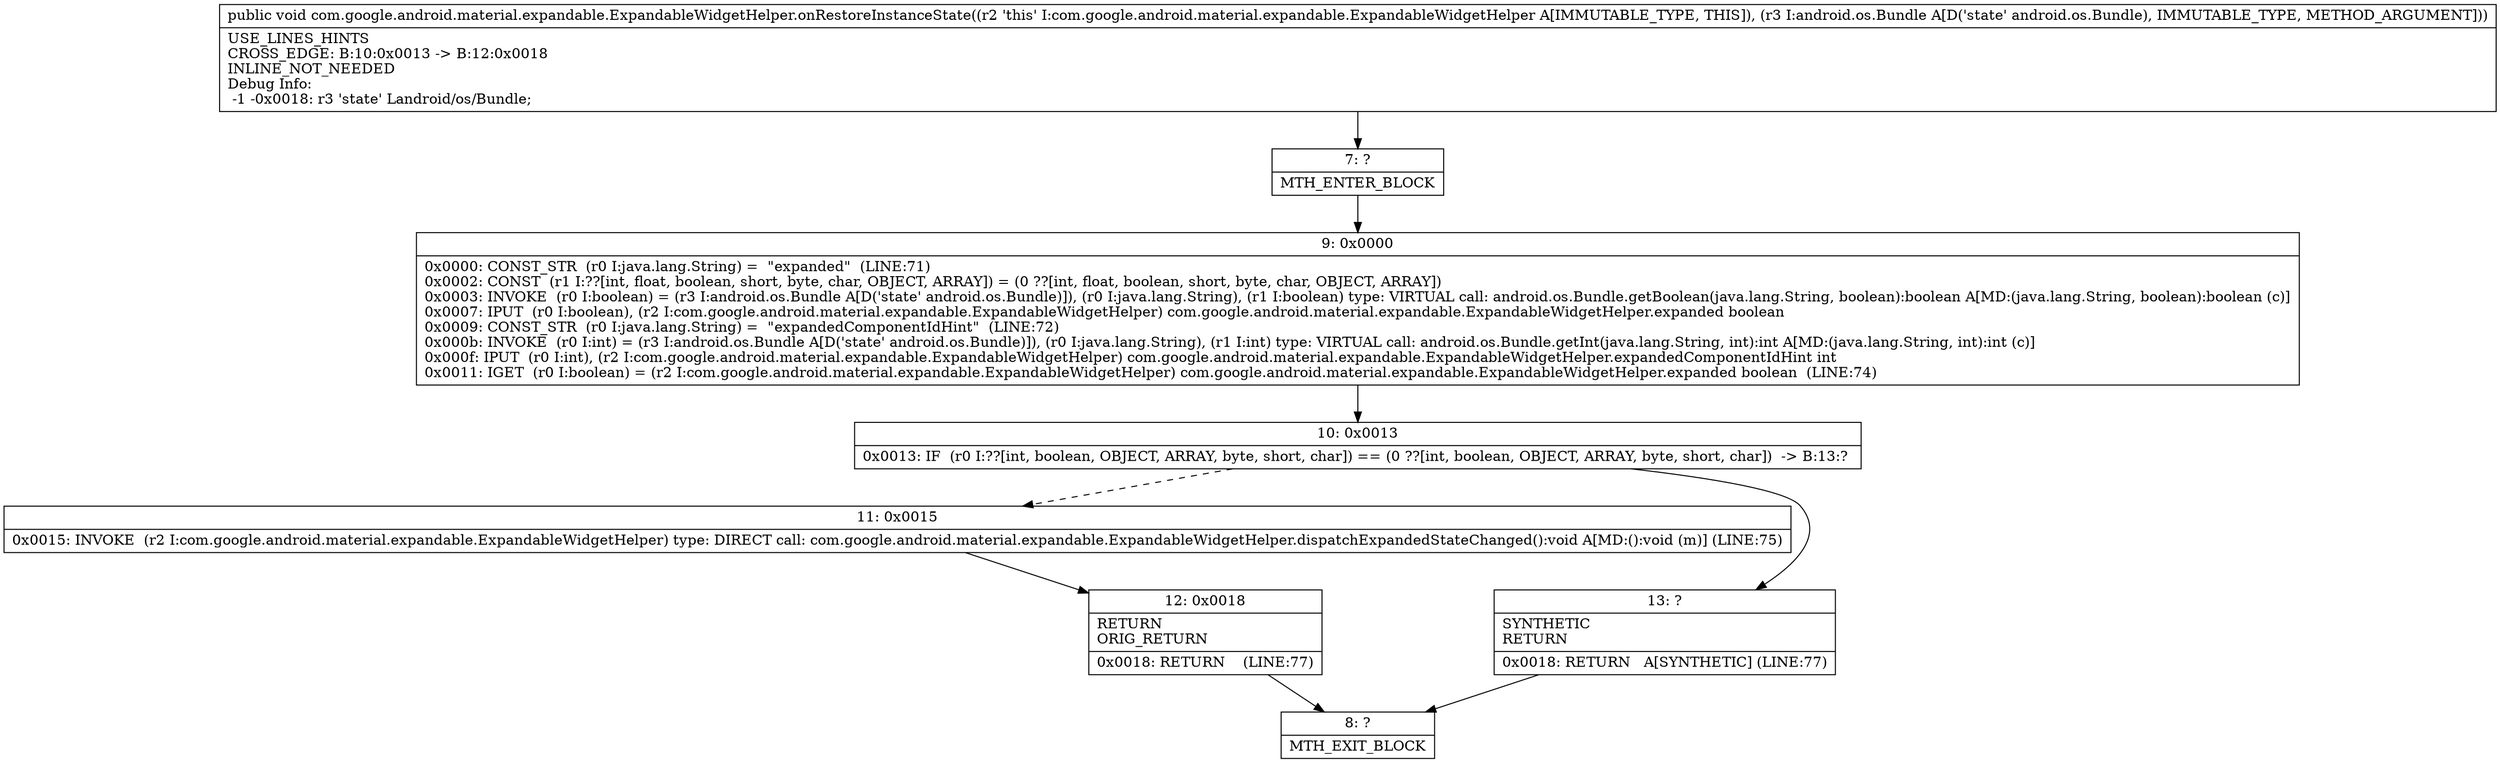 digraph "CFG forcom.google.android.material.expandable.ExpandableWidgetHelper.onRestoreInstanceState(Landroid\/os\/Bundle;)V" {
Node_7 [shape=record,label="{7\:\ ?|MTH_ENTER_BLOCK\l}"];
Node_9 [shape=record,label="{9\:\ 0x0000|0x0000: CONST_STR  (r0 I:java.lang.String) =  \"expanded\"  (LINE:71)\l0x0002: CONST  (r1 I:??[int, float, boolean, short, byte, char, OBJECT, ARRAY]) = (0 ??[int, float, boolean, short, byte, char, OBJECT, ARRAY]) \l0x0003: INVOKE  (r0 I:boolean) = (r3 I:android.os.Bundle A[D('state' android.os.Bundle)]), (r0 I:java.lang.String), (r1 I:boolean) type: VIRTUAL call: android.os.Bundle.getBoolean(java.lang.String, boolean):boolean A[MD:(java.lang.String, boolean):boolean (c)]\l0x0007: IPUT  (r0 I:boolean), (r2 I:com.google.android.material.expandable.ExpandableWidgetHelper) com.google.android.material.expandable.ExpandableWidgetHelper.expanded boolean \l0x0009: CONST_STR  (r0 I:java.lang.String) =  \"expandedComponentIdHint\"  (LINE:72)\l0x000b: INVOKE  (r0 I:int) = (r3 I:android.os.Bundle A[D('state' android.os.Bundle)]), (r0 I:java.lang.String), (r1 I:int) type: VIRTUAL call: android.os.Bundle.getInt(java.lang.String, int):int A[MD:(java.lang.String, int):int (c)]\l0x000f: IPUT  (r0 I:int), (r2 I:com.google.android.material.expandable.ExpandableWidgetHelper) com.google.android.material.expandable.ExpandableWidgetHelper.expandedComponentIdHint int \l0x0011: IGET  (r0 I:boolean) = (r2 I:com.google.android.material.expandable.ExpandableWidgetHelper) com.google.android.material.expandable.ExpandableWidgetHelper.expanded boolean  (LINE:74)\l}"];
Node_10 [shape=record,label="{10\:\ 0x0013|0x0013: IF  (r0 I:??[int, boolean, OBJECT, ARRAY, byte, short, char]) == (0 ??[int, boolean, OBJECT, ARRAY, byte, short, char])  \-\> B:13:? \l}"];
Node_11 [shape=record,label="{11\:\ 0x0015|0x0015: INVOKE  (r2 I:com.google.android.material.expandable.ExpandableWidgetHelper) type: DIRECT call: com.google.android.material.expandable.ExpandableWidgetHelper.dispatchExpandedStateChanged():void A[MD:():void (m)] (LINE:75)\l}"];
Node_12 [shape=record,label="{12\:\ 0x0018|RETURN\lORIG_RETURN\l|0x0018: RETURN    (LINE:77)\l}"];
Node_8 [shape=record,label="{8\:\ ?|MTH_EXIT_BLOCK\l}"];
Node_13 [shape=record,label="{13\:\ ?|SYNTHETIC\lRETURN\l|0x0018: RETURN   A[SYNTHETIC] (LINE:77)\l}"];
MethodNode[shape=record,label="{public void com.google.android.material.expandable.ExpandableWidgetHelper.onRestoreInstanceState((r2 'this' I:com.google.android.material.expandable.ExpandableWidgetHelper A[IMMUTABLE_TYPE, THIS]), (r3 I:android.os.Bundle A[D('state' android.os.Bundle), IMMUTABLE_TYPE, METHOD_ARGUMENT]))  | USE_LINES_HINTS\lCROSS_EDGE: B:10:0x0013 \-\> B:12:0x0018\lINLINE_NOT_NEEDED\lDebug Info:\l  \-1 \-0x0018: r3 'state' Landroid\/os\/Bundle;\l}"];
MethodNode -> Node_7;Node_7 -> Node_9;
Node_9 -> Node_10;
Node_10 -> Node_11[style=dashed];
Node_10 -> Node_13;
Node_11 -> Node_12;
Node_12 -> Node_8;
Node_13 -> Node_8;
}

